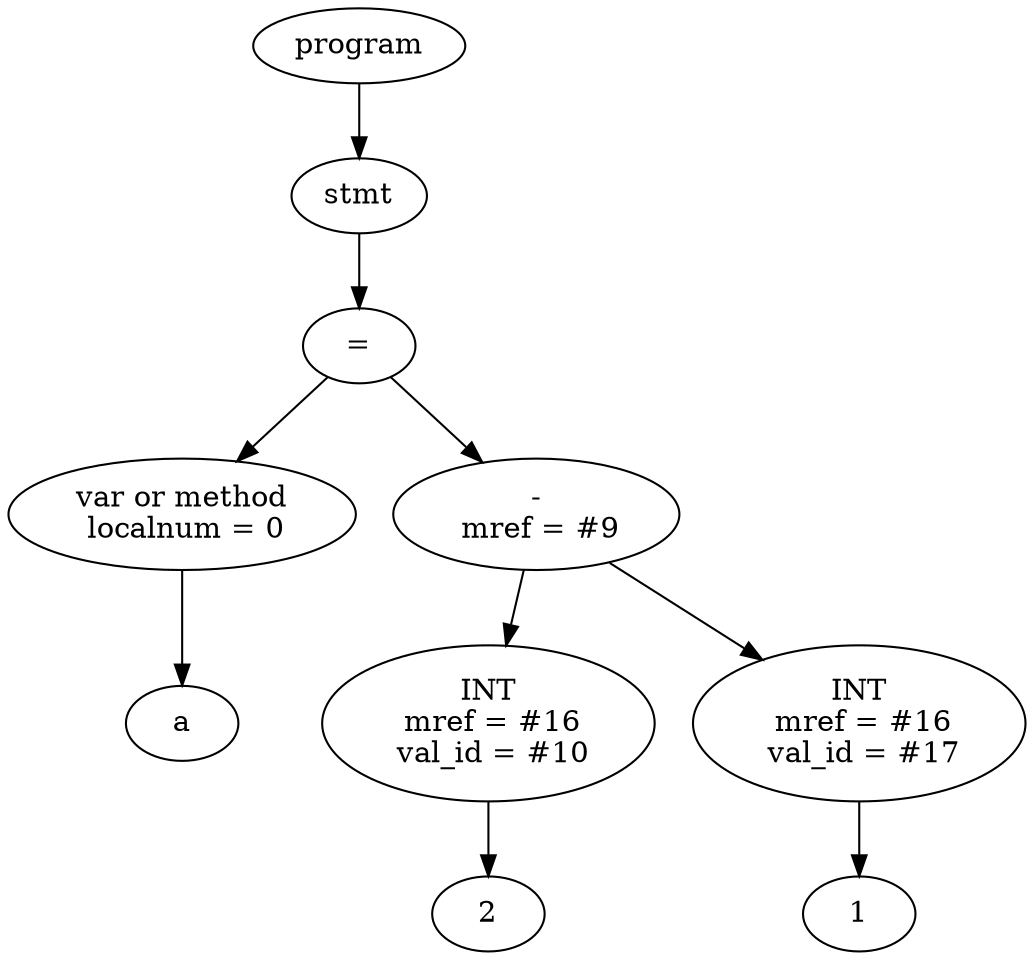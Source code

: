 digraph G {
Id01143D38 [label="program"]
Id01143CA8 [label="stmt"]
Id01143C48 [label="="]
Id01135178 [label="var or method\n localnum = 0"]
IdVal01135178 [label="a"]
Id01135178->IdVal01135178
Id01143BE8 [label="-\n mref = #9"]
Id01139CE0 [label="INT\n mref = #16\n val_id = #10"]
IdVal01139CE0 [label="2"]
Id01139CE0->IdVal01139CE0
Id01139D40 [label="INT\n mref = #16\n val_id = #17"]
IdVal01139D40 [label="1"]
Id01139D40->IdVal01139D40
Id01143BE8->Id01139CE0
Id01143BE8->Id01139D40
Id01143C48->Id01135178
Id01143C48->Id01143BE8
Id01143CA8->Id01143C48
Id01143D38->Id01143CA8
}